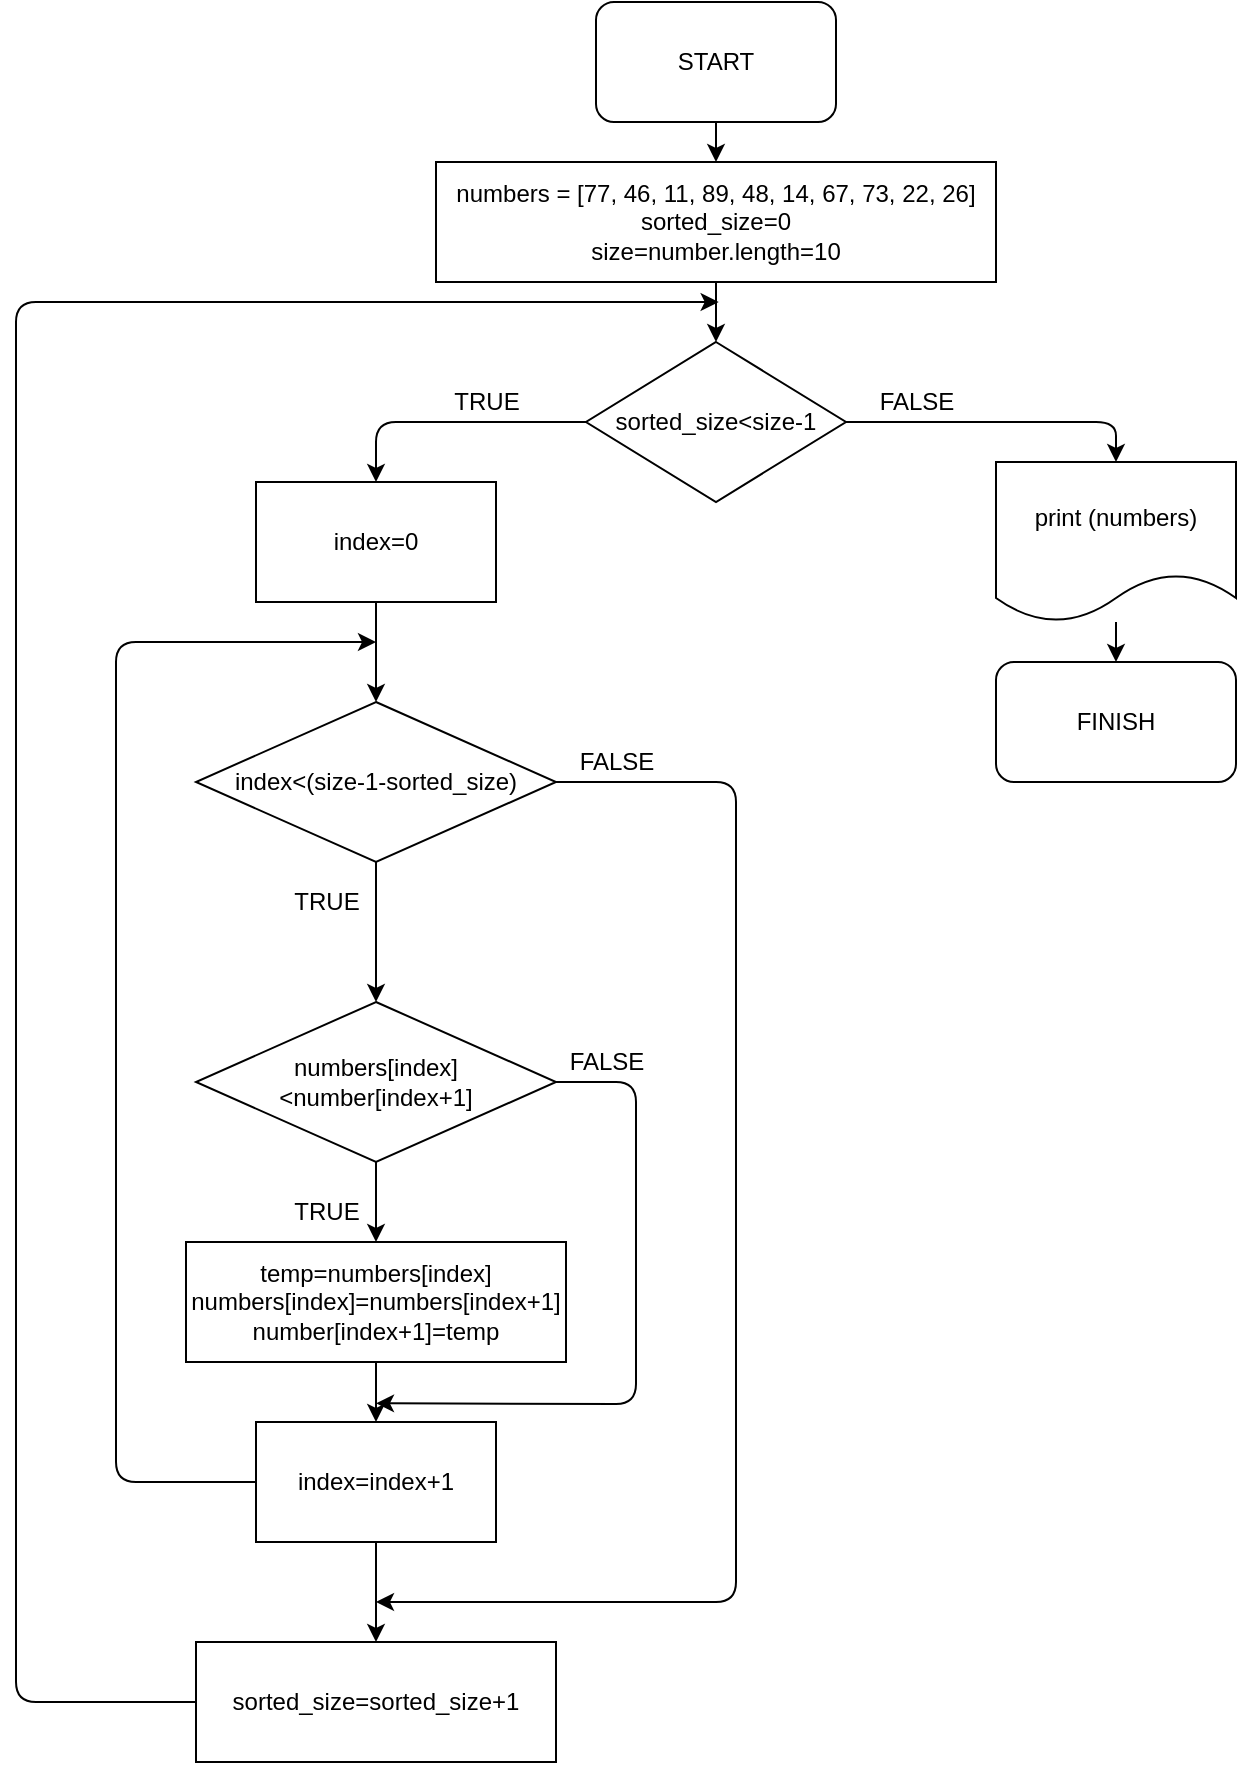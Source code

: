 <mxfile>
    <diagram id="N0yqisNY_nyIRn3CinBU" name="Страница 1">
        <mxGraphModel dx="638" dy="675" grid="1" gridSize="10" guides="1" tooltips="1" connect="1" arrows="1" fold="1" page="1" pageScale="1" pageWidth="827" pageHeight="1169" math="0" shadow="0">
            <root>
                <mxCell id="0"/>
                <mxCell id="1" parent="0"/>
                <mxCell id="4" style="edgeStyle=none;html=1;entryX=0.5;entryY=0;entryDx=0;entryDy=0;" edge="1" parent="1" source="2" target="3">
                    <mxGeometry relative="1" as="geometry"/>
                </mxCell>
                <mxCell id="2" value="START" style="rounded=1;whiteSpace=wrap;html=1;" vertex="1" parent="1">
                    <mxGeometry x="360" y="10" width="120" height="60" as="geometry"/>
                </mxCell>
                <mxCell id="6" style="edgeStyle=none;html=1;entryX=0.5;entryY=0;entryDx=0;entryDy=0;" edge="1" parent="1" source="3" target="5">
                    <mxGeometry relative="1" as="geometry"/>
                </mxCell>
                <mxCell id="3" value="numbers = [77, 46, 11, 89, 48, 14, 67, 73, 22, 26]&lt;br&gt;sorted_size=0&lt;br&gt;size=number.length=10" style="rounded=0;whiteSpace=wrap;html=1;" vertex="1" parent="1">
                    <mxGeometry x="280" y="90" width="280" height="60" as="geometry"/>
                </mxCell>
                <mxCell id="8" style="edgeStyle=none;html=1;entryX=0.5;entryY=0;entryDx=0;entryDy=0;" edge="1" parent="1" source="5" target="7">
                    <mxGeometry relative="1" as="geometry">
                        <Array as="points">
                            <mxPoint x="620" y="220"/>
                        </Array>
                    </mxGeometry>
                </mxCell>
                <mxCell id="13" style="edgeStyle=none;html=1;entryX=0.5;entryY=0;entryDx=0;entryDy=0;" edge="1" parent="1" source="5" target="12">
                    <mxGeometry relative="1" as="geometry">
                        <Array as="points">
                            <mxPoint x="250" y="220"/>
                        </Array>
                    </mxGeometry>
                </mxCell>
                <mxCell id="5" value="sorted_size&amp;lt;size-1" style="rhombus;whiteSpace=wrap;html=1;" vertex="1" parent="1">
                    <mxGeometry x="355" y="180" width="130" height="80" as="geometry"/>
                </mxCell>
                <mxCell id="11" style="edgeStyle=none;html=1;" edge="1" parent="1" source="7" target="10">
                    <mxGeometry relative="1" as="geometry"/>
                </mxCell>
                <mxCell id="7" value="print (numbers)" style="shape=document;whiteSpace=wrap;html=1;boundedLbl=1;" vertex="1" parent="1">
                    <mxGeometry x="560" y="240" width="120" height="80" as="geometry"/>
                </mxCell>
                <mxCell id="9" value="FALSE" style="text;html=1;align=center;verticalAlign=middle;resizable=0;points=[];autosize=1;strokeColor=none;fillColor=none;" vertex="1" parent="1">
                    <mxGeometry x="495" y="200" width="50" height="20" as="geometry"/>
                </mxCell>
                <mxCell id="10" value="FINISH" style="rounded=1;whiteSpace=wrap;html=1;" vertex="1" parent="1">
                    <mxGeometry x="560" y="340" width="120" height="60" as="geometry"/>
                </mxCell>
                <mxCell id="16" style="edgeStyle=none;html=1;entryX=0.5;entryY=0;entryDx=0;entryDy=0;" edge="1" parent="1" source="12" target="15">
                    <mxGeometry relative="1" as="geometry"/>
                </mxCell>
                <mxCell id="12" value="index=0" style="rounded=0;whiteSpace=wrap;html=1;" vertex="1" parent="1">
                    <mxGeometry x="190" y="250" width="120" height="60" as="geometry"/>
                </mxCell>
                <mxCell id="14" value="TRUE" style="text;html=1;align=center;verticalAlign=middle;resizable=0;points=[];autosize=1;strokeColor=none;fillColor=none;" vertex="1" parent="1">
                    <mxGeometry x="280" y="200" width="50" height="20" as="geometry"/>
                </mxCell>
                <mxCell id="18" style="edgeStyle=none;html=1;entryX=0.5;entryY=0;entryDx=0;entryDy=0;" edge="1" parent="1" source="15" target="17">
                    <mxGeometry relative="1" as="geometry"/>
                </mxCell>
                <mxCell id="31" style="edgeStyle=none;html=1;" edge="1" parent="1" source="15">
                    <mxGeometry relative="1" as="geometry">
                        <mxPoint x="250" y="810" as="targetPoint"/>
                        <Array as="points">
                            <mxPoint x="430" y="400"/>
                            <mxPoint x="430" y="810"/>
                        </Array>
                    </mxGeometry>
                </mxCell>
                <mxCell id="15" value="index&amp;lt;(size-1-sorted_size)" style="rhombus;whiteSpace=wrap;html=1;" vertex="1" parent="1">
                    <mxGeometry x="160" y="360" width="180" height="80" as="geometry"/>
                </mxCell>
                <mxCell id="21" style="edgeStyle=none;html=1;entryX=0.5;entryY=0;entryDx=0;entryDy=0;" edge="1" parent="1" source="17" target="20">
                    <mxGeometry relative="1" as="geometry"/>
                </mxCell>
                <mxCell id="25" style="edgeStyle=none;html=1;" edge="1" parent="1" source="17">
                    <mxGeometry relative="1" as="geometry">
                        <mxPoint x="250" y="710.667" as="targetPoint"/>
                        <Array as="points">
                            <mxPoint x="380" y="550"/>
                            <mxPoint x="380" y="711"/>
                        </Array>
                    </mxGeometry>
                </mxCell>
                <mxCell id="17" value="numbers[index]&amp;lt;number[index+1]" style="rhombus;whiteSpace=wrap;html=1;" vertex="1" parent="1">
                    <mxGeometry x="160" y="510" width="180" height="80" as="geometry"/>
                </mxCell>
                <mxCell id="19" value="TRUE" style="text;html=1;align=center;verticalAlign=middle;resizable=0;points=[];autosize=1;strokeColor=none;fillColor=none;" vertex="1" parent="1">
                    <mxGeometry x="200" y="450" width="50" height="20" as="geometry"/>
                </mxCell>
                <mxCell id="24" style="edgeStyle=none;html=1;entryX=0.5;entryY=0;entryDx=0;entryDy=0;" edge="1" parent="1" source="20" target="23">
                    <mxGeometry relative="1" as="geometry"/>
                </mxCell>
                <mxCell id="20" value="temp=numbers[index]&lt;br&gt;numbers[index]=numbers[index+1]&lt;br&gt;number[index+1]=temp" style="rounded=0;whiteSpace=wrap;html=1;" vertex="1" parent="1">
                    <mxGeometry x="155" y="630" width="190" height="60" as="geometry"/>
                </mxCell>
                <mxCell id="22" value="TRUE" style="text;html=1;align=center;verticalAlign=middle;resizable=0;points=[];autosize=1;strokeColor=none;fillColor=none;" vertex="1" parent="1">
                    <mxGeometry x="200" y="604.5" width="50" height="20" as="geometry"/>
                </mxCell>
                <mxCell id="27" style="edgeStyle=none;html=1;" edge="1" parent="1" source="23">
                    <mxGeometry relative="1" as="geometry">
                        <mxPoint x="250" y="330" as="targetPoint"/>
                        <Array as="points">
                            <mxPoint x="120" y="750"/>
                            <mxPoint x="120" y="500"/>
                            <mxPoint x="120" y="330"/>
                        </Array>
                    </mxGeometry>
                </mxCell>
                <mxCell id="29" style="edgeStyle=none;html=1;entryX=0.5;entryY=0;entryDx=0;entryDy=0;" edge="1" parent="1" source="23" target="28">
                    <mxGeometry relative="1" as="geometry"/>
                </mxCell>
                <mxCell id="23" value="index=index+1" style="rounded=0;whiteSpace=wrap;html=1;" vertex="1" parent="1">
                    <mxGeometry x="190" y="720" width="120" height="60" as="geometry"/>
                </mxCell>
                <mxCell id="26" value="FALSE" style="text;html=1;align=center;verticalAlign=middle;resizable=0;points=[];autosize=1;strokeColor=none;fillColor=none;" vertex="1" parent="1">
                    <mxGeometry x="340" y="530" width="50" height="20" as="geometry"/>
                </mxCell>
                <mxCell id="30" style="edgeStyle=none;html=1;" edge="1" parent="1" source="28">
                    <mxGeometry relative="1" as="geometry">
                        <mxPoint x="421.333" y="160" as="targetPoint"/>
                        <Array as="points">
                            <mxPoint x="70" y="860"/>
                            <mxPoint x="70" y="160"/>
                        </Array>
                    </mxGeometry>
                </mxCell>
                <mxCell id="28" value="sorted_size=sorted_size+1" style="rounded=0;whiteSpace=wrap;html=1;" vertex="1" parent="1">
                    <mxGeometry x="160" y="830" width="180" height="60" as="geometry"/>
                </mxCell>
                <mxCell id="32" value="FALSE" style="text;html=1;align=center;verticalAlign=middle;resizable=0;points=[];autosize=1;strokeColor=none;fillColor=none;" vertex="1" parent="1">
                    <mxGeometry x="345" y="380" width="50" height="20" as="geometry"/>
                </mxCell>
            </root>
        </mxGraphModel>
    </diagram>
</mxfile>
